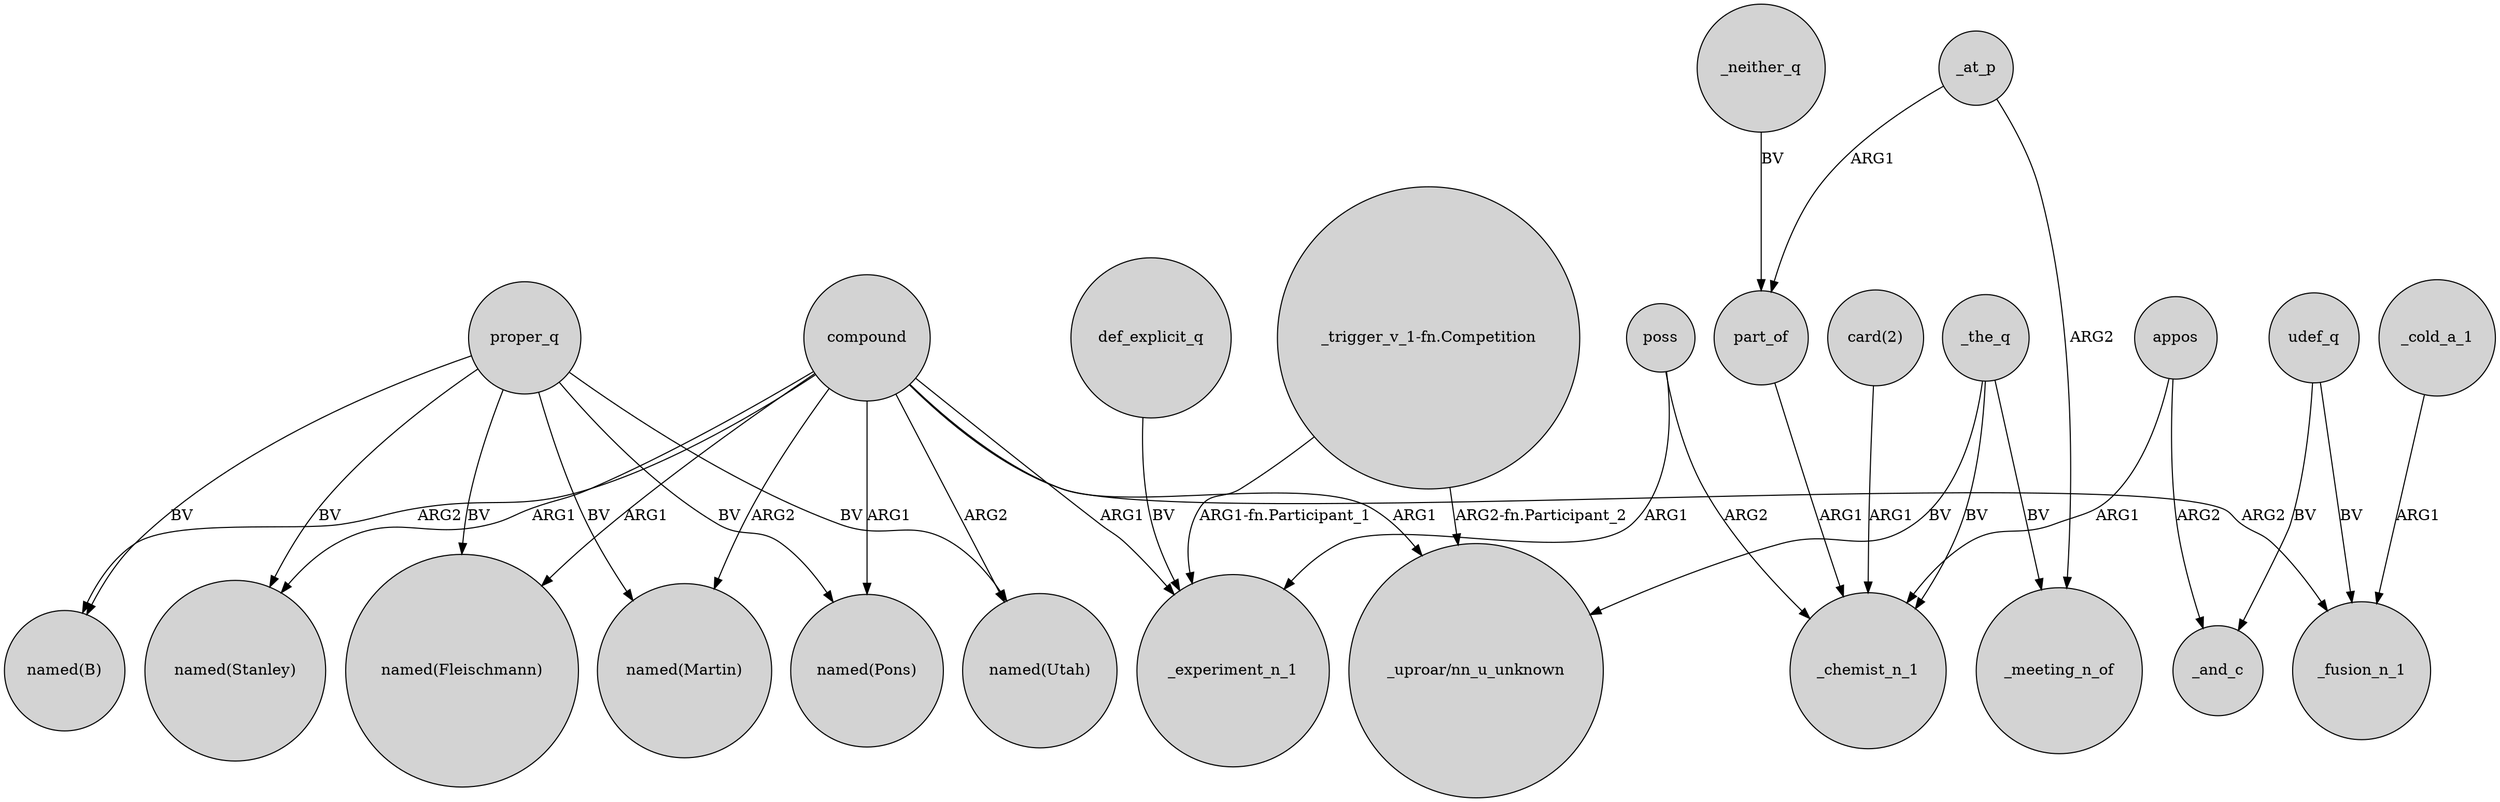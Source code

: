 digraph {
	node [shape=circle style=filled]
	compound -> "named(B)" [label=ARG2]
	poss -> _chemist_n_1 [label=ARG2]
	appos -> _and_c [label=ARG2]
	compound -> "named(Martin)" [label=ARG2]
	def_explicit_q -> _experiment_n_1 [label=BV]
	compound -> _experiment_n_1 [label=ARG1]
	compound -> "_uproar/nn_u_unknown" [label=ARG1]
	compound -> "named(Utah)" [label=ARG2]
	compound -> "named(Pons)" [label=ARG1]
	proper_q -> "named(Stanley)" [label=BV]
	_neither_q -> part_of [label=BV]
	_the_q -> _meeting_n_of [label=BV]
	udef_q -> _and_c [label=BV]
	udef_q -> _fusion_n_1 [label=BV]
	_at_p -> part_of [label=ARG1]
	proper_q -> "named(B)" [label=BV]
	compound -> "named(Fleischmann)" [label=ARG1]
	part_of -> _chemist_n_1 [label=ARG1]
	"_trigger_v_1-fn.Competition" -> "_uproar/nn_u_unknown" [label="ARG2-fn.Participant_2"]
	_the_q -> _chemist_n_1 [label=BV]
	poss -> _experiment_n_1 [label=ARG1]
	proper_q -> "named(Martin)" [label=BV]
	_the_q -> "_uproar/nn_u_unknown" [label=BV]
	appos -> _chemist_n_1 [label=ARG1]
	"card(2)" -> _chemist_n_1 [label=ARG1]
	proper_q -> "named(Utah)" [label=BV]
	compound -> _fusion_n_1 [label=ARG2]
	"_trigger_v_1-fn.Competition" -> _experiment_n_1 [label="ARG1-fn.Participant_1"]
	_at_p -> _meeting_n_of [label=ARG2]
	proper_q -> "named(Pons)" [label=BV]
	compound -> "named(Stanley)" [label=ARG1]
	_cold_a_1 -> _fusion_n_1 [label=ARG1]
	proper_q -> "named(Fleischmann)" [label=BV]
}
